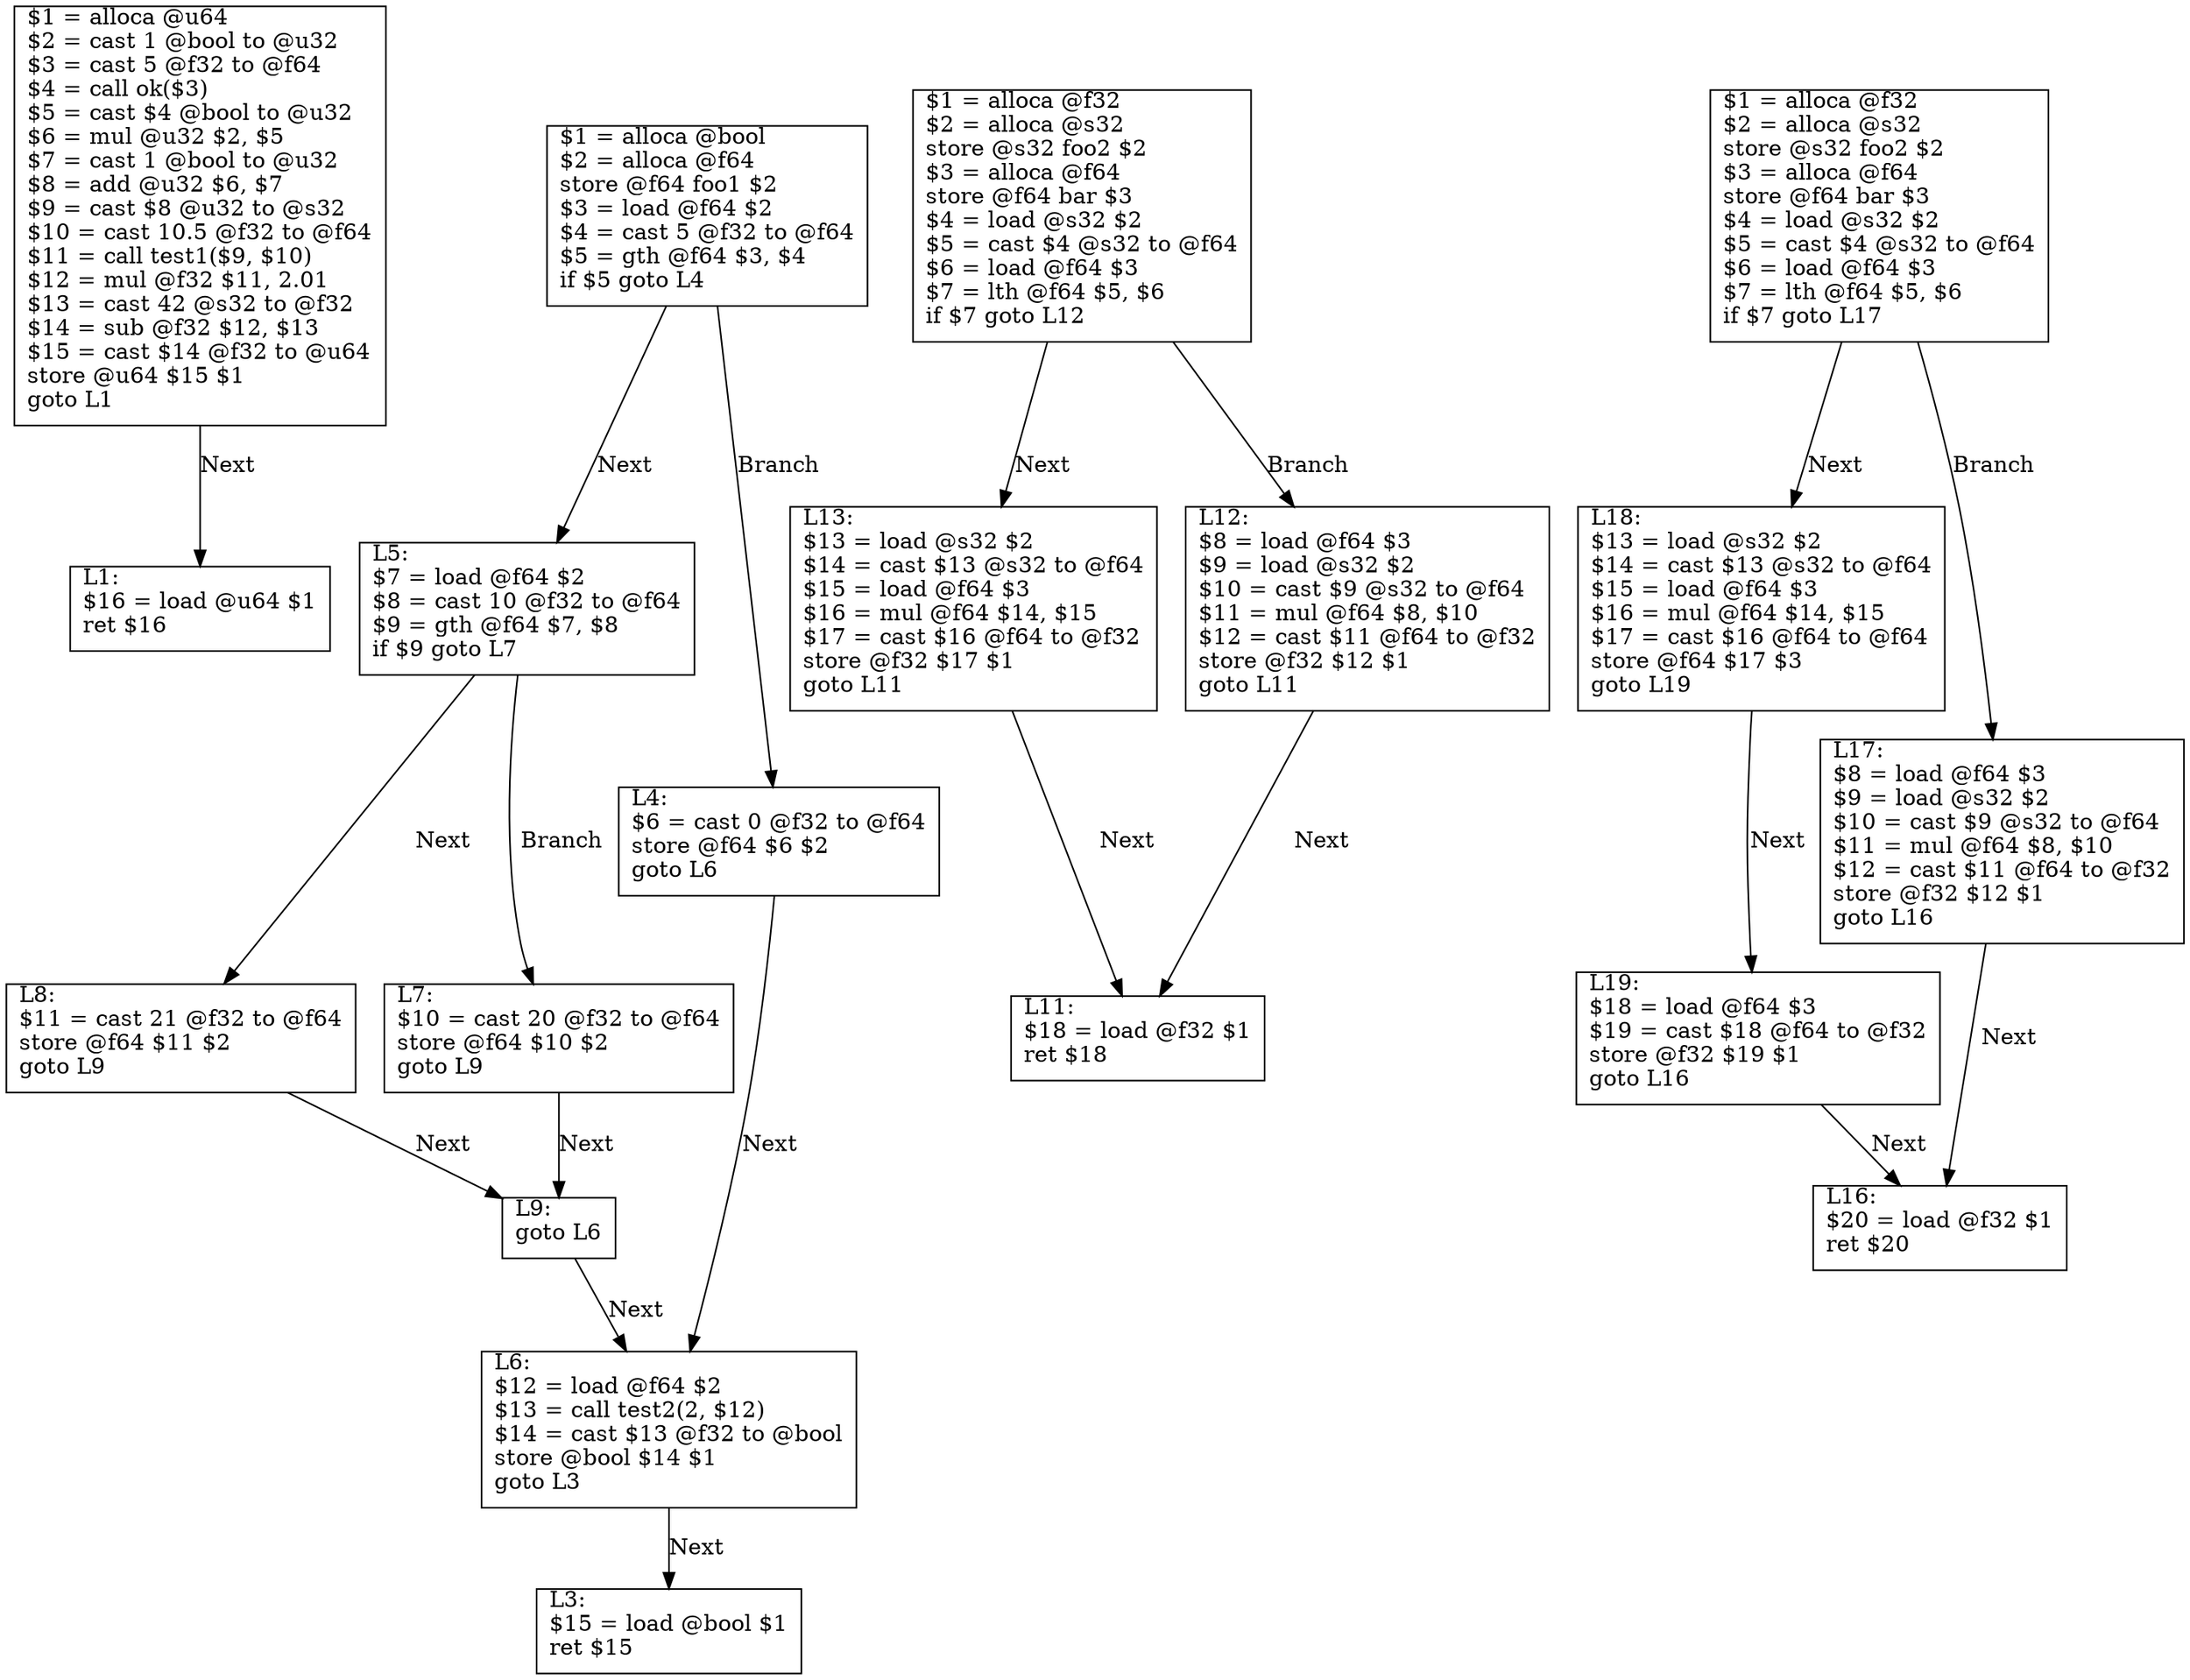 digraph CFG {
    node [shape=box, labelloc="t", labeljust="l"]
    L0 [label="$1 = alloca @u64\l$2 = cast 1 @bool to @u32\l$3 = cast 5 @f32 to @f64\l$4 = call ok($3)\l$5 = cast $4 @bool to @u32\l$6 = mul @u32 $2, $5\l$7 = cast 1 @bool to @u32\l$8 = add @u32 $6, $7\l$9 = cast $8 @u32 to @s32\l$10 = cast 10.5 @f32 to @f64\l$11 = call test1($9, $10)\l$12 = mul @f32 $11, 2.01\l$13 = cast 42 @s32 to @f32\l$14 = sub @f32 $12, $13\l$15 = cast $14 @f32 to @u64\lstore @u64 $15 $1\lgoto L1\l"]
    L0 -> L1 [label="Next"]
    L1 [label="L1:\l$16 = load @u64 $1\lret $16\l"]
    L2 [label="$1 = alloca @bool\l$2 = alloca @f64\lstore @f64 foo1 $2\l$3 = load @f64 $2\l$4 = cast 5 @f32 to @f64\l$5 = gth @f64 $3, $4\lif $5 goto L4\l"]
    L2 -> L5 [label="Next"]
    L2 -> L4 [label="Branch"]
    L4 [label="L4:\l$6 = cast 0 @f32 to @f64\lstore @f64 $6 $2\lgoto L6\l"]
    L4 -> L6 [label="Next"]
    L6 [label="L6:\l$12 = load @f64 $2\l$13 = call test2(2, $12)\l$14 = cast $13 @f32 to @bool\lstore @bool $14 $1\lgoto L3\l"]
    L6 -> L3 [label="Next"]
    L5 [label="L5:\l$7 = load @f64 $2\l$8 = cast 10 @f32 to @f64\l$9 = gth @f64 $7, $8\lif $9 goto L7\l"]
    L5 -> L8 [label="Next"]
    L5 -> L7 [label="Branch"]
    L7 [label="L7:\l$10 = cast 20 @f32 to @f64\lstore @f64 $10 $2\lgoto L9\l"]
    L7 -> L9 [label="Next"]
    L9 [label="L9:\lgoto L6\l"]
    L9 -> L6 [label="Next"]
    L8 [label="L8:\l$11 = cast 21 @f32 to @f64\lstore @f64 $11 $2\lgoto L9\l"]
    L8 -> L9 [label="Next"]
    L3 [label="L3:\l$15 = load @bool $1\lret $15\l"]
    L10 [label="$1 = alloca @f32\l$2 = alloca @s32\lstore @s32 foo2 $2\l$3 = alloca @f64\lstore @f64 bar $3\l$4 = load @s32 $2\l$5 = cast $4 @s32 to @f64\l$6 = load @f64 $3\l$7 = lth @f64 $5, $6\lif $7 goto L12\l"]
    L10 -> L13 [label="Next"]
    L10 -> L12 [label="Branch"]
    L12 [label="L12:\l$8 = load @f64 $3\l$9 = load @s32 $2\l$10 = cast $9 @s32 to @f64\l$11 = mul @f64 $8, $10\l$12 = cast $11 @f64 to @f32\lstore @f32 $12 $1\lgoto L11\l"]
    L12 -> L11 [label="Next"]
    L13 [label="L13:\l$13 = load @s32 $2\l$14 = cast $13 @s32 to @f64\l$15 = load @f64 $3\l$16 = mul @f64 $14, $15\l$17 = cast $16 @f64 to @f32\lstore @f32 $17 $1\lgoto L11\l"]
    L13 -> L11 [label="Next"]
    L11 [label="L11:\l$18 = load @f32 $1\lret $18\l"]
    L15 [label="$1 = alloca @f32\l$2 = alloca @s32\lstore @s32 foo2 $2\l$3 = alloca @f64\lstore @f64 bar $3\l$4 = load @s32 $2\l$5 = cast $4 @s32 to @f64\l$6 = load @f64 $3\l$7 = lth @f64 $5, $6\lif $7 goto L17\l"]
    L15 -> L18 [label="Next"]
    L15 -> L17 [label="Branch"]
    L17 [label="L17:\l$8 = load @f64 $3\l$9 = load @s32 $2\l$10 = cast $9 @s32 to @f64\l$11 = mul @f64 $8, $10\l$12 = cast $11 @f64 to @f32\lstore @f32 $12 $1\lgoto L16\l"]
    L17 -> L16 [label="Next"]
    L18 [label="L18:\l$13 = load @s32 $2\l$14 = cast $13 @s32 to @f64\l$15 = load @f64 $3\l$16 = mul @f64 $14, $15\l$17 = cast $16 @f64 to @f64\lstore @f64 $17 $3\lgoto L19\l"]
    L18 -> L19 [label="Next"]
    L19 [label="L19:\l$18 = load @f64 $3\l$19 = cast $18 @f64 to @f32\lstore @f32 $19 $1\lgoto L16\l"]
    L19 -> L16 [label="Next"]
    L16 [label="L16:\l$20 = load @f32 $1\lret $20\l"]
}